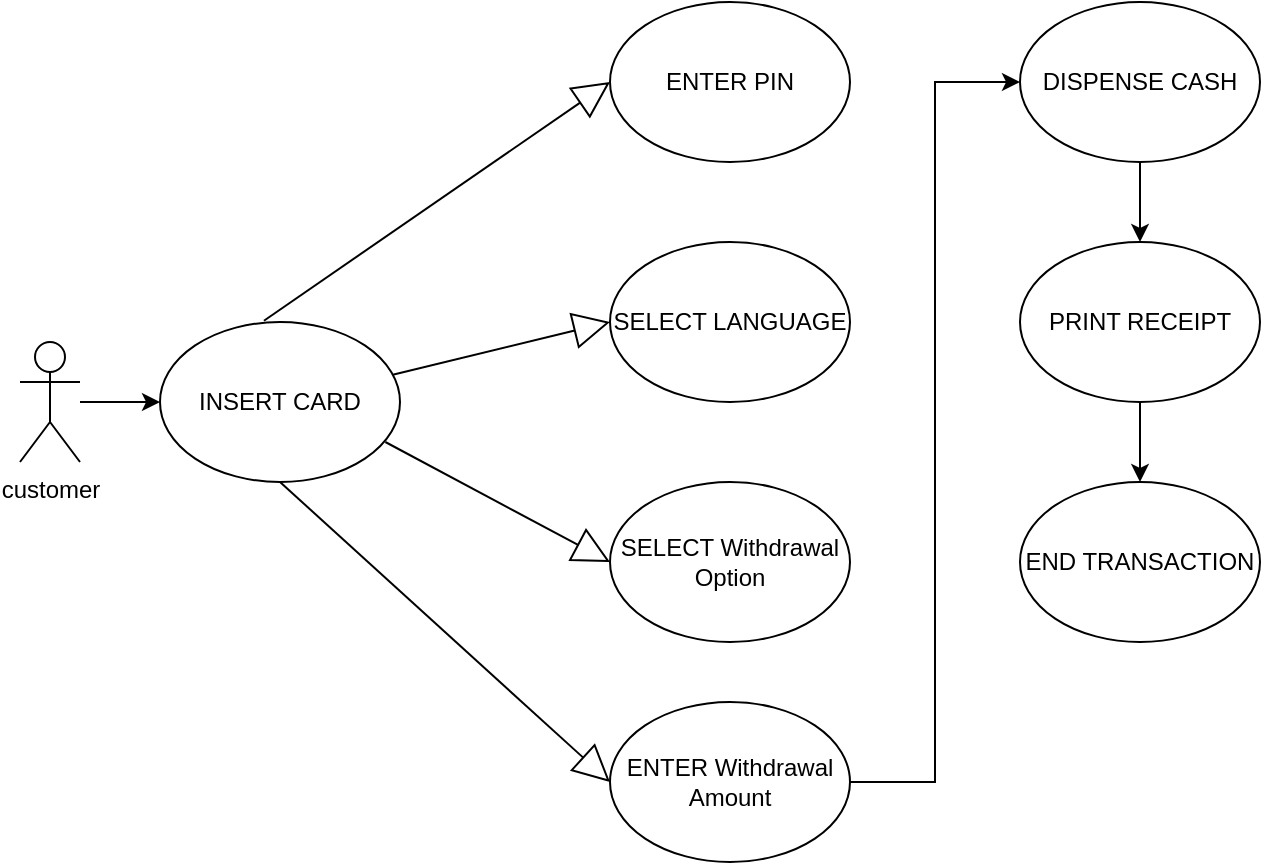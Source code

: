 <mxfile version="24.2.2" type="device" pages="2">
  <diagram name=" usecase ATM" id="L0GNS0dfh5heHh-XYEum">
    <mxGraphModel dx="794" dy="492" grid="1" gridSize="10" guides="1" tooltips="1" connect="1" arrows="1" fold="1" page="1" pageScale="1" pageWidth="850" pageHeight="1100" math="0" shadow="0">
      <root>
        <mxCell id="0" />
        <mxCell id="1" parent="0" />
        <mxCell id="Q07mMfZoILX9xO7GnNqe-24" style="edgeStyle=orthogonalEdgeStyle;rounded=0;orthogonalLoop=1;jettySize=auto;html=1;" parent="1" source="Q07mMfZoILX9xO7GnNqe-5" target="Q07mMfZoILX9xO7GnNqe-20" edge="1">
          <mxGeometry relative="1" as="geometry">
            <mxPoint x="160" y="240" as="targetPoint" />
          </mxGeometry>
        </mxCell>
        <mxCell id="Q07mMfZoILX9xO7GnNqe-5" value="customer" style="shape=umlActor;verticalLabelPosition=bottom;verticalAlign=top;html=1;" parent="1" vertex="1">
          <mxGeometry x="70" y="210" width="30" height="60" as="geometry" />
        </mxCell>
        <mxCell id="Q07mMfZoILX9xO7GnNqe-6" value="ENTER PIN" style="ellipse;whiteSpace=wrap;html=1;" parent="1" vertex="1">
          <mxGeometry x="365" y="40" width="120" height="80" as="geometry" />
        </mxCell>
        <mxCell id="Q07mMfZoILX9xO7GnNqe-7" value="SELECT LANGUAGE" style="ellipse;whiteSpace=wrap;html=1;" parent="1" vertex="1">
          <mxGeometry x="365" y="160" width="120" height="80" as="geometry" />
        </mxCell>
        <mxCell id="Q07mMfZoILX9xO7GnNqe-29" style="edgeStyle=orthogonalEdgeStyle;rounded=0;orthogonalLoop=1;jettySize=auto;html=1;entryX=0;entryY=0.5;entryDx=0;entryDy=0;" parent="1" source="Q07mMfZoILX9xO7GnNqe-8" target="Q07mMfZoILX9xO7GnNqe-21" edge="1">
          <mxGeometry relative="1" as="geometry" />
        </mxCell>
        <mxCell id="Q07mMfZoILX9xO7GnNqe-8" value="ENTER Withdrawal Amount" style="ellipse;whiteSpace=wrap;html=1;" parent="1" vertex="1">
          <mxGeometry x="365" y="390" width="120" height="80" as="geometry" />
        </mxCell>
        <mxCell id="Q07mMfZoILX9xO7GnNqe-9" value="SELECT Withdrawal Option" style="ellipse;whiteSpace=wrap;html=1;" parent="1" vertex="1">
          <mxGeometry x="365" y="280" width="120" height="80" as="geometry" />
        </mxCell>
        <mxCell id="Q07mMfZoILX9xO7GnNqe-31" value="" style="edgeStyle=orthogonalEdgeStyle;rounded=0;orthogonalLoop=1;jettySize=auto;html=1;" parent="1" source="Q07mMfZoILX9xO7GnNqe-17" target="Q07mMfZoILX9xO7GnNqe-19" edge="1">
          <mxGeometry relative="1" as="geometry" />
        </mxCell>
        <mxCell id="Q07mMfZoILX9xO7GnNqe-17" value="PRINT RECEIPT" style="ellipse;whiteSpace=wrap;html=1;" parent="1" vertex="1">
          <mxGeometry x="570" y="160" width="120" height="80" as="geometry" />
        </mxCell>
        <mxCell id="Q07mMfZoILX9xO7GnNqe-19" value="END TRANSACTION" style="ellipse;whiteSpace=wrap;html=1;" parent="1" vertex="1">
          <mxGeometry x="570" y="280" width="120" height="80" as="geometry" />
        </mxCell>
        <mxCell id="Q07mMfZoILX9xO7GnNqe-20" value="INSERT CARD" style="ellipse;whiteSpace=wrap;html=1;" parent="1" vertex="1">
          <mxGeometry x="140" y="200" width="120" height="80" as="geometry" />
        </mxCell>
        <mxCell id="Q07mMfZoILX9xO7GnNqe-30" value="" style="edgeStyle=orthogonalEdgeStyle;rounded=0;orthogonalLoop=1;jettySize=auto;html=1;" parent="1" source="Q07mMfZoILX9xO7GnNqe-21" target="Q07mMfZoILX9xO7GnNqe-17" edge="1">
          <mxGeometry relative="1" as="geometry" />
        </mxCell>
        <mxCell id="Q07mMfZoILX9xO7GnNqe-21" value="DISPENSE CASH" style="ellipse;whiteSpace=wrap;html=1;" parent="1" vertex="1">
          <mxGeometry x="570" y="40" width="120" height="80" as="geometry" />
        </mxCell>
        <mxCell id="Q07mMfZoILX9xO7GnNqe-36" value="" style="endArrow=block;endSize=16;endFill=0;html=1;rounded=0;exitX=0.433;exitY=-0.008;exitDx=0;exitDy=0;exitPerimeter=0;entryX=0;entryY=0.5;entryDx=0;entryDy=0;" parent="1" source="Q07mMfZoILX9xO7GnNqe-20" target="Q07mMfZoILX9xO7GnNqe-6" edge="1">
          <mxGeometry width="160" relative="1" as="geometry">
            <mxPoint x="320" y="210" as="sourcePoint" />
            <mxPoint x="280" y="20" as="targetPoint" />
          </mxGeometry>
        </mxCell>
        <mxCell id="Q07mMfZoILX9xO7GnNqe-39" value="" style="endArrow=block;endSize=16;endFill=0;html=1;rounded=0;entryX=0;entryY=0.5;entryDx=0;entryDy=0;" parent="1" source="Q07mMfZoILX9xO7GnNqe-20" target="Q07mMfZoILX9xO7GnNqe-7" edge="1">
          <mxGeometry x="0.002" width="160" relative="1" as="geometry">
            <mxPoint x="250" y="210" as="sourcePoint" />
            <mxPoint x="210" y="210" as="targetPoint" />
            <mxPoint as="offset" />
          </mxGeometry>
        </mxCell>
        <mxCell id="Q07mMfZoILX9xO7GnNqe-40" value="" style="endArrow=block;endSize=16;endFill=0;html=1;rounded=0;exitX=0.939;exitY=0.75;exitDx=0;exitDy=0;exitPerimeter=0;entryX=0;entryY=0.5;entryDx=0;entryDy=0;" parent="1" source="Q07mMfZoILX9xO7GnNqe-20" target="Q07mMfZoILX9xO7GnNqe-9" edge="1">
          <mxGeometry width="160" relative="1" as="geometry">
            <mxPoint x="375" y="210" as="sourcePoint" />
            <mxPoint x="310" y="260" as="targetPoint" />
          </mxGeometry>
        </mxCell>
        <mxCell id="Q07mMfZoILX9xO7GnNqe-41" value="" style="endArrow=block;endSize=16;endFill=0;html=1;rounded=0;entryX=0;entryY=0.5;entryDx=0;entryDy=0;exitX=0.5;exitY=1;exitDx=0;exitDy=0;" parent="1" source="Q07mMfZoILX9xO7GnNqe-20" target="Q07mMfZoILX9xO7GnNqe-8" edge="1">
          <mxGeometry width="160" relative="1" as="geometry">
            <mxPoint x="110" y="420" as="sourcePoint" />
            <mxPoint x="262" y="232" as="targetPoint" />
          </mxGeometry>
        </mxCell>
      </root>
    </mxGraphModel>
  </diagram>
  <diagram id="Z4Kaz3fefgw1OqLgaGWW" name="sequence ATM">
    <mxGraphModel dx="794" dy="1592" grid="1" gridSize="10" guides="1" tooltips="1" connect="1" arrows="1" fold="1" page="1" pageScale="1" pageWidth="850" pageHeight="1100" math="0" shadow="0">
      <root>
        <mxCell id="0" />
        <mxCell id="1" parent="0" />
        <mxCell id="-qFKtqwtDoOTWJe8QdyN-1" value="&lt;span style=&quot;color: rgba(0, 0, 0, 0); font-family: monospace; font-size: 0px; text-align: start;&quot;&gt;%3CmxGraphModel%3E%3Croot%3E%3CmxCell%20id%3D%220%22%2F%3E%3CmxCell%20id%3D%221%22%20parent%3D%220%22%2F%3E%3CmxCell%20id%3D%222%22%20style%3D%22edgeStyle%3DorthogonalEdgeStyle%3Brounded%3D0%3BorthogonalLoop%3D1%3BjettySize%3Dauto%3Bhtml%3D1%3B%22%20edge%3D%221%22%20source%3D%223%22%20target%3D%2215%22%20parent%3D%221%22%3E%3CmxGeometry%20relative%3D%221%22%20as%3D%22geometry%22%3E%3CmxPoint%20x%3D%22160%22%20y%3D%22240%22%20as%3D%22targetPoint%22%2F%3E%3C%2FmxGeometry%3E%3C%2FmxCell%3E%3CmxCell%20id%3D%223%22%20value%3D%22customer%22%20style%3D%22shape%3DumlActor%3BverticalLabelPosition%3Dbottom%3BverticalAlign%3Dtop%3Bhtml%3D1%3B%22%20vertex%3D%221%22%20parent%3D%221%22%3E%3CmxGeometry%20x%3D%2270%22%20y%3D%22210%22%20width%3D%2230%22%20height%3D%2260%22%20as%3D%22geometry%22%2F%3E%3C%2FmxCell%3E%3CmxCell%20id%3D%224%22%20value%3D%22%22%20style%3D%22edgeStyle%3DorthogonalEdgeStyle%3Brounded%3D0%3BorthogonalLoop%3D1%3BjettySize%3Dauto%3Bhtml%3D1%3B%22%20edge%3D%221%22%20source%3D%225%22%20target%3D%227%22%20parent%3D%221%22%3E%3CmxGeometry%20relative%3D%221%22%20as%3D%22geometry%22%2F%3E%3C%2FmxCell%3E%3CmxCell%20id%3D%225%22%20value%3D%22ENTER%20PIN%22%20style%3D%22ellipse%3BwhiteSpace%3Dwrap%3Bhtml%3D1%3B%22%20vertex%3D%221%22%20parent%3D%221%22%3E%3CmxGeometry%20x%3D%22365%22%20y%3D%2240%22%20width%3D%22120%22%20height%3D%2280%22%20as%3D%22geometry%22%2F%3E%3C%2FmxCell%3E%3CmxCell%20id%3D%226%22%20value%3D%22%22%20style%3D%22edgeStyle%3DorthogonalEdgeStyle%3Brounded%3D0%3BorthogonalLoop%3D1%3BjettySize%3Dauto%3Bhtml%3D1%3B%22%20edge%3D%221%22%20source%3D%227%22%20target%3D%2211%22%20parent%3D%221%22%3E%3CmxGeometry%20relative%3D%221%22%20as%3D%22geometry%22%2F%3E%3C%2FmxCell%3E%3CmxCell%20id%3D%227%22%20value%3D%22SELECT%20ACCOUNT%22%20style%3D%22ellipse%3BwhiteSpace%3Dwrap%3Bhtml%3D1%3B%22%20vertex%3D%221%22%20parent%3D%221%22%3E%3CmxGeometry%20x%3D%22365%22%20y%3D%22160%22%20width%3D%22120%22%20height%3D%2280%22%20as%3D%22geometry%22%2F%3E%3C%2FmxCell%3E%3CmxCell%20id%3D%228%22%20style%3D%22edgeStyle%3DorthogonalEdgeStyle%3Brounded%3D0%3BorthogonalLoop%3D1%3BjettySize%3Dauto%3Bhtml%3D1%3BentryX%3D0%3BentryY%3D0.5%3BentryDx%3D0%3BentryDy%3D0%3B%22%20edge%3D%221%22%20source%3D%229%22%20target%3D%2217%22%20parent%3D%221%22%3E%3CmxGeometry%20relative%3D%221%22%20as%3D%22geometry%22%2F%3E%3C%2FmxCell%3E%3CmxCell%20id%3D%229%22%20value%3D%22ENTER%20Withdrawal%20Amount%22%20style%3D%22ellipse%3BwhiteSpace%3Dwrap%3Bhtml%3D1%3B%22%20vertex%3D%221%22%20parent%3D%221%22%3E%3CmxGeometry%20x%3D%22365%22%20y%3D%22390%22%20width%3D%22120%22%20height%3D%2280%22%20as%3D%22geometry%22%2F%3E%3C%2FmxCell%3E%3CmxCell%20id%3D%2210%22%20value%3D%22%22%20style%3D%22edgeStyle%3DorthogonalEdgeStyle%3Brounded%3D0%3BorthogonalLoop%3D1%3BjettySize%3Dauto%3Bhtml%3D1%3B%22%20edge%3D%221%22%20source%3D%2211%22%20target%3D%229%22%20parent%3D%221%22%3E%3CmxGeometry%20relative%3D%221%22%20as%3D%22geometry%22%2F%3E%3C%2FmxCell%3E%3CmxCell%20id%3D%2211%22%20value%3D%22SELECT%20Withdrawal%20Option%22%20style%3D%22ellipse%3BwhiteSpace%3Dwrap%3Bhtml%3D1%3B%22%20vertex%3D%221%22%20parent%3D%221%22%3E%3CmxGeometry%20x%3D%22365%22%20y%3D%22280%22%20width%3D%22120%22%20height%3D%2280%22%20as%3D%22geometry%22%2F%3E%3C%2FmxCell%3E%3CmxCell%20id%3D%2212%22%20value%3D%22%22%20style%3D%22edgeStyle%3DorthogonalEdgeStyle%3Brounded%3D0%3BorthogonalLoop%3D1%3BjettySize%3Dauto%3Bhtml%3D1%3B%22%20edge%3D%221%22%20source%3D%2213%22%20target%3D%2214%22%20parent%3D%221%22%3E%3CmxGeometry%20relative%3D%221%22%20as%3D%22geometry%22%2F%3E%3C%2FmxCell%3E%3CmxCell%20id%3D%2213%22%20value%3D%22PRINT%20RECEIPT%22%20style%3D%22ellipse%3BwhiteSpace%3Dwrap%3Bhtml%3D1%3B%22%20vertex%3D%221%22%20parent%3D%221%22%3E%3CmxGeometry%20x%3D%22570%22%20y%3D%22160%22%20width%3D%22120%22%20height%3D%2280%22%20as%3D%22geometry%22%2F%3E%3C%2FmxCell%3E%3CmxCell%20id%3D%2214%22%20value%3D%22END%20TRANSACTION%22%20style%3D%22ellipse%3BwhiteSpace%3Dwrap%3Bhtml%3D1%3B%22%20vertex%3D%221%22%20parent%3D%221%22%3E%3CmxGeometry%20x%3D%22570%22%20y%3D%22280%22%20width%3D%22120%22%20height%3D%2280%22%20as%3D%22geometry%22%2F%3E%3C%2FmxCell%3E%3CmxCell%20id%3D%2215%22%20value%3D%22INSERT%20CARD%22%20style%3D%22ellipse%3BwhiteSpace%3Dwrap%3Bhtml%3D1%3B%22%20vertex%3D%221%22%20parent%3D%221%22%3E%3CmxGeometry%20x%3D%22140%22%20y%3D%22200%22%20width%3D%22120%22%20height%3D%2280%22%20as%3D%22geometry%22%2F%3E%3C%2FmxCell%3E%3CmxCell%20id%3D%2216%22%20value%3D%22%22%20style%3D%22edgeStyle%3DorthogonalEdgeStyle%3Brounded%3D0%3BorthogonalLoop%3D1%3BjettySize%3Dauto%3Bhtml%3D1%3B%22%20edge%3D%221%22%20source%3D%2217%22%20target%3D%2213%22%20parent%3D%221%22%3E%3CmxGeometry%20relative%3D%221%22%20as%3D%22geometry%22%2F%3E%3C%2FmxCell%3E%3CmxCell%20id%3D%2217%22%20value%3D%22DISPENSE%20CASH%22%20style%3D%22ellipse%3BwhiteSpace%3Dwrap%3Bhtml%3D1%3B%22%20vertex%3D%221%22%20parent%3D%221%22%3E%3CmxGeometry%20x%3D%22570%22%20y%3D%2240%22%20width%3D%22120%22%20height%3D%2280%22%20as%3D%22geometry%22%2F%3E%3C%2FmxCell%3E%3CmxCell%20id%3D%2218%22%20value%3D%22Extends%22%20style%3D%22endArrow%3Dblock%3BendSize%3D16%3BendFill%3D0%3Bhtml%3D1%3Brounded%3D0%3BexitX%3D0%3BexitY%3D0.5%3BexitDx%3D0%3BexitDy%3D0%3BentryX%3D0.5%3BentryY%3D0%3BentryDx%3D0%3BentryDy%3D0%3B%22%20edge%3D%221%22%20source%3D%225%22%20target%3D%2215%22%20parent%3D%221%22%3E%3CmxGeometry%20width%3D%22160%22%20relative%3D%221%22%20as%3D%22geometry%22%3E%3CmxPoint%20x%3D%22320%22%20y%3D%22210%22%20as%3D%22sourcePoint%22%2F%3E%3CmxPoint%20x%3D%22320%22%20y%3D%22270%22%20as%3D%22targetPoint%22%2F%3E%3C%2FmxGeometry%3E%3C%2FmxCell%3E%3CmxCell%20id%3D%2219%22%20value%3D%22Extends%22%20style%3D%22endArrow%3Dblock%3BendSize%3D16%3BendFill%3D0%3Bhtml%3D1%3Brounded%3D0%3BexitX%3D0%3BexitY%3D0.5%3BexitDx%3D0%3BexitDy%3D0%3B%22%20edge%3D%221%22%20source%3D%227%22%20target%3D%2215%22%20parent%3D%221%22%3E%3CmxGeometry%20width%3D%22160%22%20relative%3D%221%22%20as%3D%22geometry%22%3E%3CmxPoint%20x%3D%22375%22%20y%3D%2290%22%20as%3D%22sourcePoint%22%2F%3E%3CmxPoint%20x%3D%22210%22%20y%3D%22210%22%20as%3D%22targetPoint%22%2F%3E%3C%2FmxGeometry%3E%3C%2FmxCell%3E%3CmxCell%20id%3D%2220%22%20value%3D%22Extends%22%20style%3D%22endArrow%3Dblock%3BendSize%3D16%3BendFill%3D0%3Bhtml%3D1%3Brounded%3D0%3BexitX%3D0%3BexitY%3D0.5%3BexitDx%3D0%3BexitDy%3D0%3BentryX%3D1%3BentryY%3D1%3BentryDx%3D0%3BentryDy%3D0%3B%22%20edge%3D%221%22%20source%3D%2211%22%20target%3D%2215%22%20parent%3D%221%22%3E%3CmxGeometry%20width%3D%22160%22%20relative%3D%221%22%20as%3D%22geometry%22%3E%3CmxPoint%20x%3D%22375%22%20y%3D%22210%22%20as%3D%22sourcePoint%22%2F%3E%3CmxPoint%20x%3D%22252%22%20y%3D%22222%22%20as%3D%22targetPoint%22%2F%3E%3C%2FmxGeometry%3E%3C%2FmxCell%3E%3CmxCell%20id%3D%2221%22%20value%3D%22Extends%22%20style%3D%22endArrow%3Dblock%3BendSize%3D16%3BendFill%3D0%3Bhtml%3D1%3Brounded%3D0%3BexitX%3D0%3BexitY%3D0.5%3BexitDx%3D0%3BexitDy%3D0%3BentryX%3D0.5%3BentryY%3D1%3BentryDx%3D0%3BentryDy%3D0%3B%22%20edge%3D%221%22%20source%3D%229%22%20target%3D%2215%22%20parent%3D%221%22%3E%3CmxGeometry%20width%3D%22160%22%20relative%3D%221%22%20as%3D%22geometry%22%3E%3CmxPoint%20x%3D%22385%22%20y%3D%22220%22%20as%3D%22sourcePoint%22%2F%3E%3CmxPoint%20x%3D%22262%22%20y%3D%22232%22%20as%3D%22targetPoint%22%2F%3E%3C%2FmxGeometry%3E%3C%2FmxCell%3E%3C%2Froot%3E%3C%2FmxGraphModel%3E&lt;/span&gt;" style="text;html=1;align=center;verticalAlign=middle;resizable=0;points=[];autosize=1;strokeColor=none;fillColor=none;" parent="1" vertex="1">
          <mxGeometry x="70" y="48" width="20" height="30" as="geometry" />
        </mxCell>
        <mxCell id="4J4sOY46HIkPXeR45VWV-1" value="DATABASE" style="html=1;whiteSpace=wrap;" vertex="1" parent="1">
          <mxGeometry x="410" y="-7" width="110" height="50" as="geometry" />
        </mxCell>
        <mxCell id="4J4sOY46HIkPXeR45VWV-2" value="ATM" style="html=1;whiteSpace=wrap;" vertex="1" parent="1">
          <mxGeometry x="230" y="-7" width="70" height="50" as="geometry" />
        </mxCell>
        <mxCell id="4J4sOY46HIkPXeR45VWV-3" value="VALIDATE CARD" style="html=1;whiteSpace=wrap;" vertex="1" parent="1">
          <mxGeometry x="680" y="120" width="110" height="50" as="geometry" />
        </mxCell>
        <mxCell id="4J4sOY46HIkPXeR45VWV-4" value="HANDLE REQUEST" style="html=1;whiteSpace=wrap;" vertex="1" parent="1">
          <mxGeometry x="655" y="230" width="160" height="40" as="geometry" />
        </mxCell>
        <mxCell id="4J4sOY46HIkPXeR45VWV-5" value="COMPLETE TRANSACTION" style="html=1;whiteSpace=wrap;" vertex="1" parent="1">
          <mxGeometry x="630" y="360" width="160" height="50" as="geometry" />
        </mxCell>
        <mxCell id="4J4sOY46HIkPXeR45VWV-6" value="" style="html=1;points=[[0,0,0,0,5],[0,1,0,0,-5],[1,0,0,0,5],[1,1,0,0,-5]];perimeter=orthogonalPerimeter;outlineConnect=0;targetShapes=umlLifeline;portConstraint=eastwest;newEdgeStyle={&quot;curved&quot;:0,&quot;rounded&quot;:0};" vertex="1" parent="1">
          <mxGeometry x="120" y="80" width="10" height="110" as="geometry" />
        </mxCell>
        <mxCell id="4J4sOY46HIkPXeR45VWV-7" value="" style="html=1;points=[[0,0,0,0,5],[0,1,0,0,-5],[1,0,0,0,5],[1,1,0,0,-5]];perimeter=orthogonalPerimeter;outlineConnect=0;targetShapes=umlLifeline;portConstraint=eastwest;newEdgeStyle={&quot;curved&quot;:0,&quot;rounded&quot;:0};" vertex="1" parent="1">
          <mxGeometry x="120" y="210" width="10" height="80" as="geometry" />
        </mxCell>
        <mxCell id="4J4sOY46HIkPXeR45VWV-8" value="" style="html=1;points=[[0,0,0,0,5],[0,1,0,0,-5],[1,0,0,0,5],[1,1,0,0,-5]];perimeter=orthogonalPerimeter;outlineConnect=0;targetShapes=umlLifeline;portConstraint=eastwest;newEdgeStyle={&quot;curved&quot;:0,&quot;rounded&quot;:0};" vertex="1" parent="1">
          <mxGeometry x="120" y="310" width="10" height="40" as="geometry" />
        </mxCell>
        <mxCell id="4J4sOY46HIkPXeR45VWV-9" value="" style="html=1;points=[[0,0,0,0,5],[0,1,0,0,-5],[1,0,0,0,5],[1,1,0,0,-5]];perimeter=orthogonalPerimeter;outlineConnect=0;targetShapes=umlLifeline;portConstraint=eastwest;newEdgeStyle={&quot;curved&quot;:0,&quot;rounded&quot;:0};" vertex="1" parent="1">
          <mxGeometry x="120" y="360" width="10" height="80" as="geometry" />
        </mxCell>
        <mxCell id="4J4sOY46HIkPXeR45VWV-16" value="" style="html=1;points=[[0,0,0,0,5],[0,1,0,0,-5],[1,0,0,0,5],[1,1,0,0,-5]];perimeter=orthogonalPerimeter;outlineConnect=0;targetShapes=umlLifeline;portConstraint=eastwest;newEdgeStyle={&quot;curved&quot;:0,&quot;rounded&quot;:0};" vertex="1" parent="1">
          <mxGeometry x="260" y="80" width="10" height="110" as="geometry" />
        </mxCell>
        <mxCell id="4J4sOY46HIkPXeR45VWV-17" value="" style="html=1;points=[[0,0,0,0,5],[0,1,0,0,-5],[1,0,0,0,5],[1,1,0,0,-5]];perimeter=orthogonalPerimeter;outlineConnect=0;targetShapes=umlLifeline;portConstraint=eastwest;newEdgeStyle={&quot;curved&quot;:0,&quot;rounded&quot;:0};" vertex="1" parent="1">
          <mxGeometry x="260" y="210" width="10" height="140" as="geometry" />
        </mxCell>
        <mxCell id="4J4sOY46HIkPXeR45VWV-18" value="" style="html=1;points=[[0,0,0,0,5],[0,1,0,0,-5],[1,0,0,0,5],[1,1,0,0,-5]];perimeter=orthogonalPerimeter;outlineConnect=0;targetShapes=umlLifeline;portConstraint=eastwest;newEdgeStyle={&quot;curved&quot;:0,&quot;rounded&quot;:0};" vertex="1" parent="1">
          <mxGeometry x="260" y="360" width="10" height="80" as="geometry" />
        </mxCell>
        <mxCell id="4J4sOY46HIkPXeR45VWV-23" value="Actor" style="shape=umlActor;verticalLabelPosition=bottom;verticalAlign=top;html=1;" vertex="1" parent="1">
          <mxGeometry x="110" y="-12" width="30" height="60" as="geometry" />
        </mxCell>
        <mxCell id="4J4sOY46HIkPXeR45VWV-26" value="" style="endArrow=none;html=1;rounded=0;" edge="1" parent="1" target="4J4sOY46HIkPXeR45VWV-6">
          <mxGeometry width="50" height="50" relative="1" as="geometry">
            <mxPoint x="125" y="210" as="sourcePoint" />
            <mxPoint x="140" y="180" as="targetPoint" />
          </mxGeometry>
        </mxCell>
        <mxCell id="4J4sOY46HIkPXeR45VWV-29" value="" style="endArrow=none;html=1;rounded=0;" edge="1" parent="1">
          <mxGeometry width="50" height="50" relative="1" as="geometry">
            <mxPoint x="124.5" y="310" as="sourcePoint" />
            <mxPoint x="125" y="290" as="targetPoint" />
          </mxGeometry>
        </mxCell>
        <mxCell id="4J4sOY46HIkPXeR45VWV-31" value="" style="endArrow=none;html=1;rounded=0;" edge="1" parent="1" source="4J4sOY46HIkPXeR45VWV-18">
          <mxGeometry width="50" height="50" relative="1" as="geometry">
            <mxPoint x="360" y="420" as="sourcePoint" />
            <mxPoint x="265" y="350" as="targetPoint" />
          </mxGeometry>
        </mxCell>
        <mxCell id="4J4sOY46HIkPXeR45VWV-32" value="" style="endArrow=none;html=1;rounded=0;" edge="1" parent="1">
          <mxGeometry width="50" height="50" relative="1" as="geometry">
            <mxPoint x="264.5" y="210" as="sourcePoint" />
            <mxPoint x="264.5" y="190" as="targetPoint" />
          </mxGeometry>
        </mxCell>
        <mxCell id="4J4sOY46HIkPXeR45VWV-33" value="" style="endArrow=none;html=1;rounded=0;" edge="1" parent="1">
          <mxGeometry width="50" height="50" relative="1" as="geometry">
            <mxPoint x="125" y="360" as="sourcePoint" />
            <mxPoint x="125" y="350" as="targetPoint" />
          </mxGeometry>
        </mxCell>
        <mxCell id="KNNh9Pq9vw3aqQ3LN0QA-1" value="" style="endArrow=classic;html=1;rounded=0;" edge="1" parent="1">
          <mxGeometry width="50" height="50" relative="1" as="geometry">
            <mxPoint x="130" y="90" as="sourcePoint" />
            <mxPoint x="260" y="90" as="targetPoint" />
          </mxGeometry>
        </mxCell>
        <mxCell id="KNNh9Pq9vw3aqQ3LN0QA-8" value="" style="endArrow=classic;html=1;rounded=0;" edge="1" parent="1">
          <mxGeometry width="50" height="50" relative="1" as="geometry">
            <mxPoint x="260" y="130" as="sourcePoint" />
            <mxPoint x="130" y="130" as="targetPoint" />
          </mxGeometry>
        </mxCell>
        <mxCell id="KNNh9Pq9vw3aqQ3LN0QA-9" value="" style="endArrow=classic;html=1;rounded=0;" edge="1" parent="1" source="4J4sOY46HIkPXeR45VWV-17">
          <mxGeometry width="50" height="50" relative="1" as="geometry">
            <mxPoint x="220" y="340" as="sourcePoint" />
            <mxPoint x="130" y="340" as="targetPoint" />
          </mxGeometry>
        </mxCell>
        <mxCell id="KNNh9Pq9vw3aqQ3LN0QA-11" value="" style="endArrow=classic;html=1;rounded=0;" edge="1" parent="1" source="4J4sOY46HIkPXeR45VWV-16">
          <mxGeometry width="50" height="50" relative="1" as="geometry">
            <mxPoint x="200" y="160" as="sourcePoint" />
            <mxPoint x="130" y="160" as="targetPoint" />
          </mxGeometry>
        </mxCell>
        <mxCell id="KNNh9Pq9vw3aqQ3LN0QA-12" value="" style="endArrow=classic;html=1;rounded=0;" edge="1" parent="1" source="4J4sOY46HIkPXeR45VWV-17">
          <mxGeometry width="50" height="50" relative="1" as="geometry">
            <mxPoint x="230" y="249" as="sourcePoint" />
            <mxPoint x="130" y="249" as="targetPoint" />
          </mxGeometry>
        </mxCell>
        <mxCell id="KNNh9Pq9vw3aqQ3LN0QA-13" value="" style="endArrow=classic;html=1;rounded=0;" edge="1" parent="1">
          <mxGeometry width="50" height="50" relative="1" as="geometry">
            <mxPoint x="260" y="189" as="sourcePoint" />
            <mxPoint x="130" y="189" as="targetPoint" />
          </mxGeometry>
        </mxCell>
        <mxCell id="4Cn7BGHQsBzxTWXCKMRt-1" value="" style="html=1;points=[[0,0,0,0,5],[0,1,0,0,-5],[1,0,0,0,5],[1,1,0,0,-5]];perimeter=orthogonalPerimeter;outlineConnect=0;targetShapes=umlLifeline;portConstraint=eastwest;newEdgeStyle={&quot;curved&quot;:0,&quot;rounded&quot;:0};" vertex="1" parent="1">
          <mxGeometry x="460" y="90" width="10" height="40" as="geometry" />
        </mxCell>
        <mxCell id="4Cn7BGHQsBzxTWXCKMRt-2" value="" style="html=1;points=[[0,0,0,0,5],[0,1,0,0,-5],[1,0,0,0,5],[1,1,0,0,-5]];perimeter=orthogonalPerimeter;outlineConnect=0;targetShapes=umlLifeline;portConstraint=eastwest;newEdgeStyle={&quot;curved&quot;:0,&quot;rounded&quot;:0};" vertex="1" parent="1">
          <mxGeometry x="460" y="210" width="10" height="40" as="geometry" />
        </mxCell>
        <mxCell id="4Cn7BGHQsBzxTWXCKMRt-3" value="" style="html=1;points=[[0,0,0,0,5],[0,1,0,0,-5],[1,0,0,0,5],[1,1,0,0,-5]];perimeter=orthogonalPerimeter;outlineConnect=0;targetShapes=umlLifeline;portConstraint=eastwest;newEdgeStyle={&quot;curved&quot;:0,&quot;rounded&quot;:0};" vertex="1" parent="1">
          <mxGeometry x="460" y="290" width="10" height="40" as="geometry" />
        </mxCell>
        <mxCell id="4Cn7BGHQsBzxTWXCKMRt-4" value="" style="endArrow=classic;html=1;rounded=0;" edge="1" parent="1" source="4J4sOY46HIkPXeR45VWV-7">
          <mxGeometry width="50" height="50" relative="1" as="geometry">
            <mxPoint x="190" y="220" as="sourcePoint" />
            <mxPoint x="260" y="220" as="targetPoint" />
          </mxGeometry>
        </mxCell>
        <mxCell id="4Cn7BGHQsBzxTWXCKMRt-5" value="" style="endArrow=classic;html=1;rounded=0;" edge="1" parent="1">
          <mxGeometry width="50" height="50" relative="1" as="geometry">
            <mxPoint x="270" y="100" as="sourcePoint" />
            <mxPoint x="460" y="100" as="targetPoint" />
          </mxGeometry>
        </mxCell>
        <mxCell id="4Cn7BGHQsBzxTWXCKMRt-6" value="" style="endArrow=classic;html=1;rounded=0;exitX=0;exitY=1;exitDx=0;exitDy=-5;exitPerimeter=0;" edge="1" parent="1">
          <mxGeometry width="50" height="50" relative="1" as="geometry">
            <mxPoint x="460" y="119" as="sourcePoint" />
            <mxPoint x="270" y="119" as="targetPoint" />
          </mxGeometry>
        </mxCell>
        <mxCell id="4Cn7BGHQsBzxTWXCKMRt-7" value="" style="endArrow=classic;html=1;rounded=0;" edge="1" parent="1">
          <mxGeometry width="50" height="50" relative="1" as="geometry">
            <mxPoint x="130" y="390" as="sourcePoint" />
            <mxPoint x="260" y="390" as="targetPoint" />
          </mxGeometry>
        </mxCell>
        <mxCell id="4Cn7BGHQsBzxTWXCKMRt-8" value="" style="endArrow=classic;html=1;rounded=0;exitX=-0.133;exitY=0.592;exitDx=0;exitDy=0;exitPerimeter=0;" edge="1" parent="1" source="4J4sOY46HIkPXeR45VWV-18" target="4J4sOY46HIkPXeR45VWV-9">
          <mxGeometry width="50" height="50" relative="1" as="geometry">
            <mxPoint x="250" y="410" as="sourcePoint" />
            <mxPoint x="260" y="410" as="targetPoint" />
          </mxGeometry>
        </mxCell>
        <mxCell id="4Cn7BGHQsBzxTWXCKMRt-9" value="" style="endArrow=classic;html=1;rounded=0;exitX=0;exitY=0;exitDx=0;exitDy=5;exitPerimeter=0;" edge="1" parent="1" source="4J4sOY46HIkPXeR45VWV-18" target="4J4sOY46HIkPXeR45VWV-9">
          <mxGeometry width="50" height="50" relative="1" as="geometry">
            <mxPoint x="250" y="370" as="sourcePoint" />
            <mxPoint x="260" y="370" as="targetPoint" />
          </mxGeometry>
        </mxCell>
        <mxCell id="4Cn7BGHQsBzxTWXCKMRt-10" value="" style="endArrow=classic;html=1;rounded=0;" edge="1" parent="1" target="4J4sOY46HIkPXeR45VWV-17">
          <mxGeometry width="50" height="50" relative="1" as="geometry">
            <mxPoint x="130" y="279.5" as="sourcePoint" />
            <mxPoint x="200" y="279.5" as="targetPoint" />
          </mxGeometry>
        </mxCell>
        <mxCell id="4Cn7BGHQsBzxTWXCKMRt-13" value="" style="endArrow=classic;html=1;rounded=0;" edge="1" parent="1" source="4J4sOY46HIkPXeR45VWV-9">
          <mxGeometry width="50" height="50" relative="1" as="geometry">
            <mxPoint x="190" y="420" as="sourcePoint" />
            <mxPoint x="260" y="420" as="targetPoint" />
          </mxGeometry>
        </mxCell>
        <mxCell id="4Cn7BGHQsBzxTWXCKMRt-14" value="" style="endArrow=classic;html=1;rounded=0;exitX=1;exitY=1;exitDx=0;exitDy=-5;exitPerimeter=0;" edge="1" parent="1" source="4J4sOY46HIkPXeR45VWV-18" target="4J4sOY46HIkPXeR45VWV-9">
          <mxGeometry width="50" height="50" relative="1" as="geometry">
            <mxPoint x="190" y="439" as="sourcePoint" />
            <mxPoint x="260" y="439" as="targetPoint" />
          </mxGeometry>
        </mxCell>
        <mxCell id="4Cn7BGHQsBzxTWXCKMRt-15" value="" style="endArrow=classic;html=1;rounded=0;" edge="1" parent="1">
          <mxGeometry width="50" height="50" relative="1" as="geometry">
            <mxPoint x="320" y="300" as="sourcePoint" />
            <mxPoint x="390" y="300" as="targetPoint" />
          </mxGeometry>
        </mxCell>
        <mxCell id="4Cn7BGHQsBzxTWXCKMRt-16" value="" style="endArrow=classic;html=1;rounded=0;" edge="1" parent="1">
          <mxGeometry width="50" height="50" relative="1" as="geometry">
            <mxPoint x="330" y="220" as="sourcePoint" />
            <mxPoint x="400" y="220" as="targetPoint" />
          </mxGeometry>
        </mxCell>
        <mxCell id="4Cn7BGHQsBzxTWXCKMRt-17" value="CARD" style="text;html=1;align=center;verticalAlign=middle;resizable=0;points=[];autosize=1;strokeColor=none;fillColor=none;" vertex="1" parent="1">
          <mxGeometry x="160" y="70" width="60" height="30" as="geometry" />
        </mxCell>
        <mxCell id="4Cn7BGHQsBzxTWXCKMRt-18" value="CARD NUMBER" style="text;html=1;align=center;verticalAlign=middle;resizable=0;points=[];autosize=1;strokeColor=none;fillColor=none;" vertex="1" parent="1">
          <mxGeometry x="320" y="78" width="110" height="30" as="geometry" />
        </mxCell>
        <mxCell id="4Cn7BGHQsBzxTWXCKMRt-19" value="CARD OK" style="text;html=1;align=center;verticalAlign=middle;resizable=0;points=[];autosize=1;strokeColor=none;fillColor=none;" vertex="1" parent="1">
          <mxGeometry x="330" y="120" width="80" height="30" as="geometry" />
        </mxCell>
        <mxCell id="4Cn7BGHQsBzxTWXCKMRt-21" value="return" style="html=1;verticalAlign=bottom;endArrow=open;dashed=1;endSize=8;curved=0;rounded=0;" edge="1" parent="1" target="4J4sOY46HIkPXeR45VWV-16">
          <mxGeometry relative="1" as="geometry">
            <mxPoint x="680" y="160" as="sourcePoint" />
            <mxPoint x="600" y="160" as="targetPoint" />
          </mxGeometry>
        </mxCell>
        <mxCell id="4Cn7BGHQsBzxTWXCKMRt-22" value="return" style="html=1;verticalAlign=bottom;endArrow=open;dashed=1;endSize=8;curved=0;rounded=0;" edge="1" parent="1" target="4J4sOY46HIkPXeR45VWV-17">
          <mxGeometry relative="1" as="geometry">
            <mxPoint x="655" y="260" as="sourcePoint" />
            <mxPoint x="575" y="260" as="targetPoint" />
          </mxGeometry>
        </mxCell>
        <mxCell id="4Cn7BGHQsBzxTWXCKMRt-23" value="return" style="html=1;verticalAlign=bottom;endArrow=open;dashed=1;endSize=8;curved=0;rounded=0;" edge="1" parent="1" target="4J4sOY46HIkPXeR45VWV-18">
          <mxGeometry relative="1" as="geometry">
            <mxPoint x="640" y="380" as="sourcePoint" />
            <mxPoint x="575" y="349" as="targetPoint" />
            <Array as="points">
              <mxPoint x="400" y="380" />
            </Array>
          </mxGeometry>
        </mxCell>
        <mxCell id="4Cn7BGHQsBzxTWXCKMRt-25" value="PIN REQUEST" style="text;html=1;align=center;verticalAlign=middle;resizable=0;points=[];autosize=1;strokeColor=none;fillColor=none;" vertex="1" parent="1">
          <mxGeometry x="120" y="98" width="100" height="30" as="geometry" />
        </mxCell>
        <mxCell id="4Cn7BGHQsBzxTWXCKMRt-28" value="PIN" style="text;html=1;align=center;verticalAlign=middle;resizable=0;points=[];autosize=1;strokeColor=none;fillColor=none;" vertex="1" parent="1">
          <mxGeometry x="160" y="128" width="40" height="30" as="geometry" />
        </mxCell>
        <mxCell id="4Cn7BGHQsBzxTWXCKMRt-30" value="OPTIONS" style="text;html=1;align=center;verticalAlign=middle;resizable=0;points=[];autosize=1;strokeColor=none;fillColor=none;" vertex="1" parent="1">
          <mxGeometry x="110" y="158" width="80" height="30" as="geometry" />
        </mxCell>
        <mxCell id="4Cn7BGHQsBzxTWXCKMRt-33" value="Withdraw&amp;nbsp; request" style="text;html=1;align=center;verticalAlign=middle;resizable=0;points=[];autosize=1;strokeColor=none;fillColor=none;" vertex="1" parent="1">
          <mxGeometry x="110" y="188" width="120" height="30" as="geometry" />
        </mxCell>
        <mxCell id="4Cn7BGHQsBzxTWXCKMRt-35" value="amount request" style="text;html=1;align=center;verticalAlign=middle;resizable=0;points=[];autosize=1;strokeColor=none;fillColor=none;" vertex="1" parent="1">
          <mxGeometry x="105" y="218" width="110" height="30" as="geometry" />
        </mxCell>
        <mxCell id="4Cn7BGHQsBzxTWXCKMRt-36" value="card" style="text;html=1;align=center;verticalAlign=middle;resizable=0;points=[];autosize=1;strokeColor=none;fillColor=none;" vertex="1" parent="1">
          <mxGeometry x="155" y="248" width="50" height="30" as="geometry" />
        </mxCell>
      </root>
    </mxGraphModel>
  </diagram>
</mxfile>
